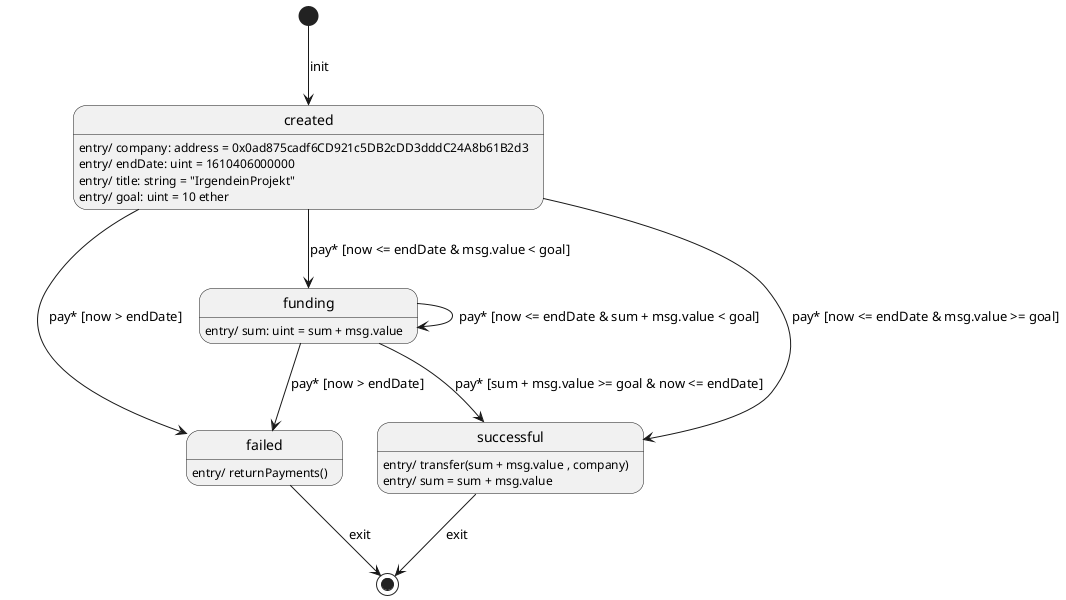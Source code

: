 @startuml CrowdfundingContract
skinparam Monochrome true
skinparam Shadowing false

[*] --> created: init
created: entry/ company: address = 0x0ad875cadf6CD921c5DB2cDD3dddC24A8b61B2d3
created: entry/ endDate: uint = 1610406000000
created: entry/ title: string = "IrgendeinProjekt"
created: entry/ goal: uint = 10 ether
funding: entry/ sum: uint = sum + msg.value
failed: entry/ returnPayments()
successful: entry/ transfer(sum + msg.value , company)
successful: entry/ sum = sum + msg.value
created --> funding: pay* [now <= endDate & msg.value < goal]
funding --> funding: pay* [now <= endDate & sum + msg.value < goal]
created --> successful: pay* [now <= endDate & msg.value >= goal]
created --> failed: pay* [now > endDate]

funding --> successful: pay* [sum + msg.value >= goal & now <= endDate]
funding --> failed: pay* [now > endDate]
failed --> [*]: exit
successful --> [*]: exit
@enduml
